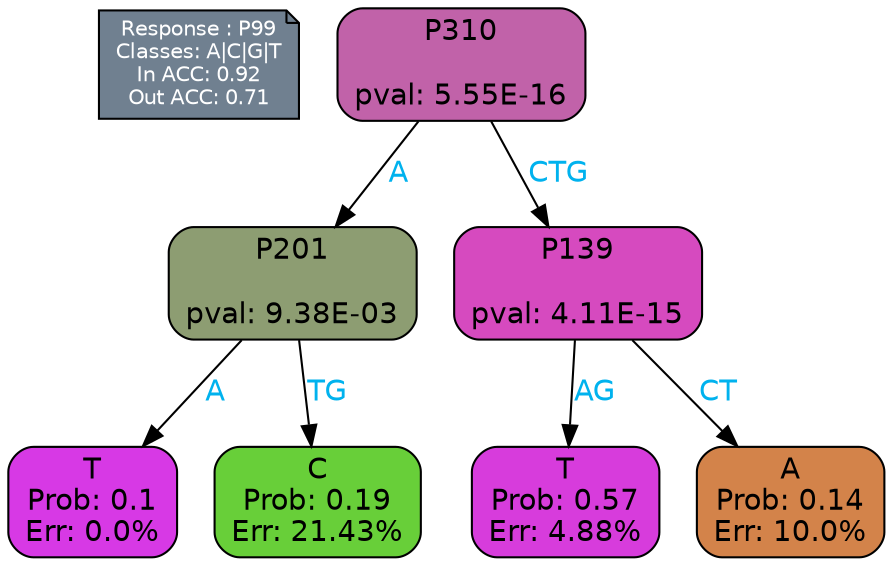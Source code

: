 digraph Tree {
node [shape=box, style="filled, rounded", color="black", fontname=helvetica] ;
graph [ranksep=equally, splines=polylines, bgcolor=transparent, dpi=600] ;
edge [fontname=helvetica] ;
LEGEND [label="Response : P99
Classes: A|C|G|T
In ACC: 0.92
Out ACC: 0.71
",shape=note,align=left,style=filled,fillcolor="slategray",fontcolor="white",fontsize=10];1 [label="P310

pval: 5.55E-16", fillcolor="#c162a9"] ;
2 [label="P201

pval: 9.38E-03", fillcolor="#8d9d72"] ;
3 [label="T
Prob: 0.1
Err: 0.0%", fillcolor="#d739e5"] ;
4 [label="C
Prob: 0.19
Err: 21.43%", fillcolor="#68cf39"] ;
5 [label="P139

pval: 4.11E-15", fillcolor="#d64abf"] ;
6 [label="T
Prob: 0.57
Err: 4.88%", fillcolor="#d73cdc"] ;
7 [label="A
Prob: 0.14
Err: 10.0%", fillcolor="#d3834a"] ;
1 -> 2 [label="A",fontcolor=deepskyblue2] ;
1 -> 5 [label="CTG",fontcolor=deepskyblue2] ;
2 -> 3 [label="A",fontcolor=deepskyblue2] ;
2 -> 4 [label="TG",fontcolor=deepskyblue2] ;
5 -> 6 [label="AG",fontcolor=deepskyblue2] ;
5 -> 7 [label="CT",fontcolor=deepskyblue2] ;
{rank = same; 3;4;6;7;}{rank = same; LEGEND;1;}}